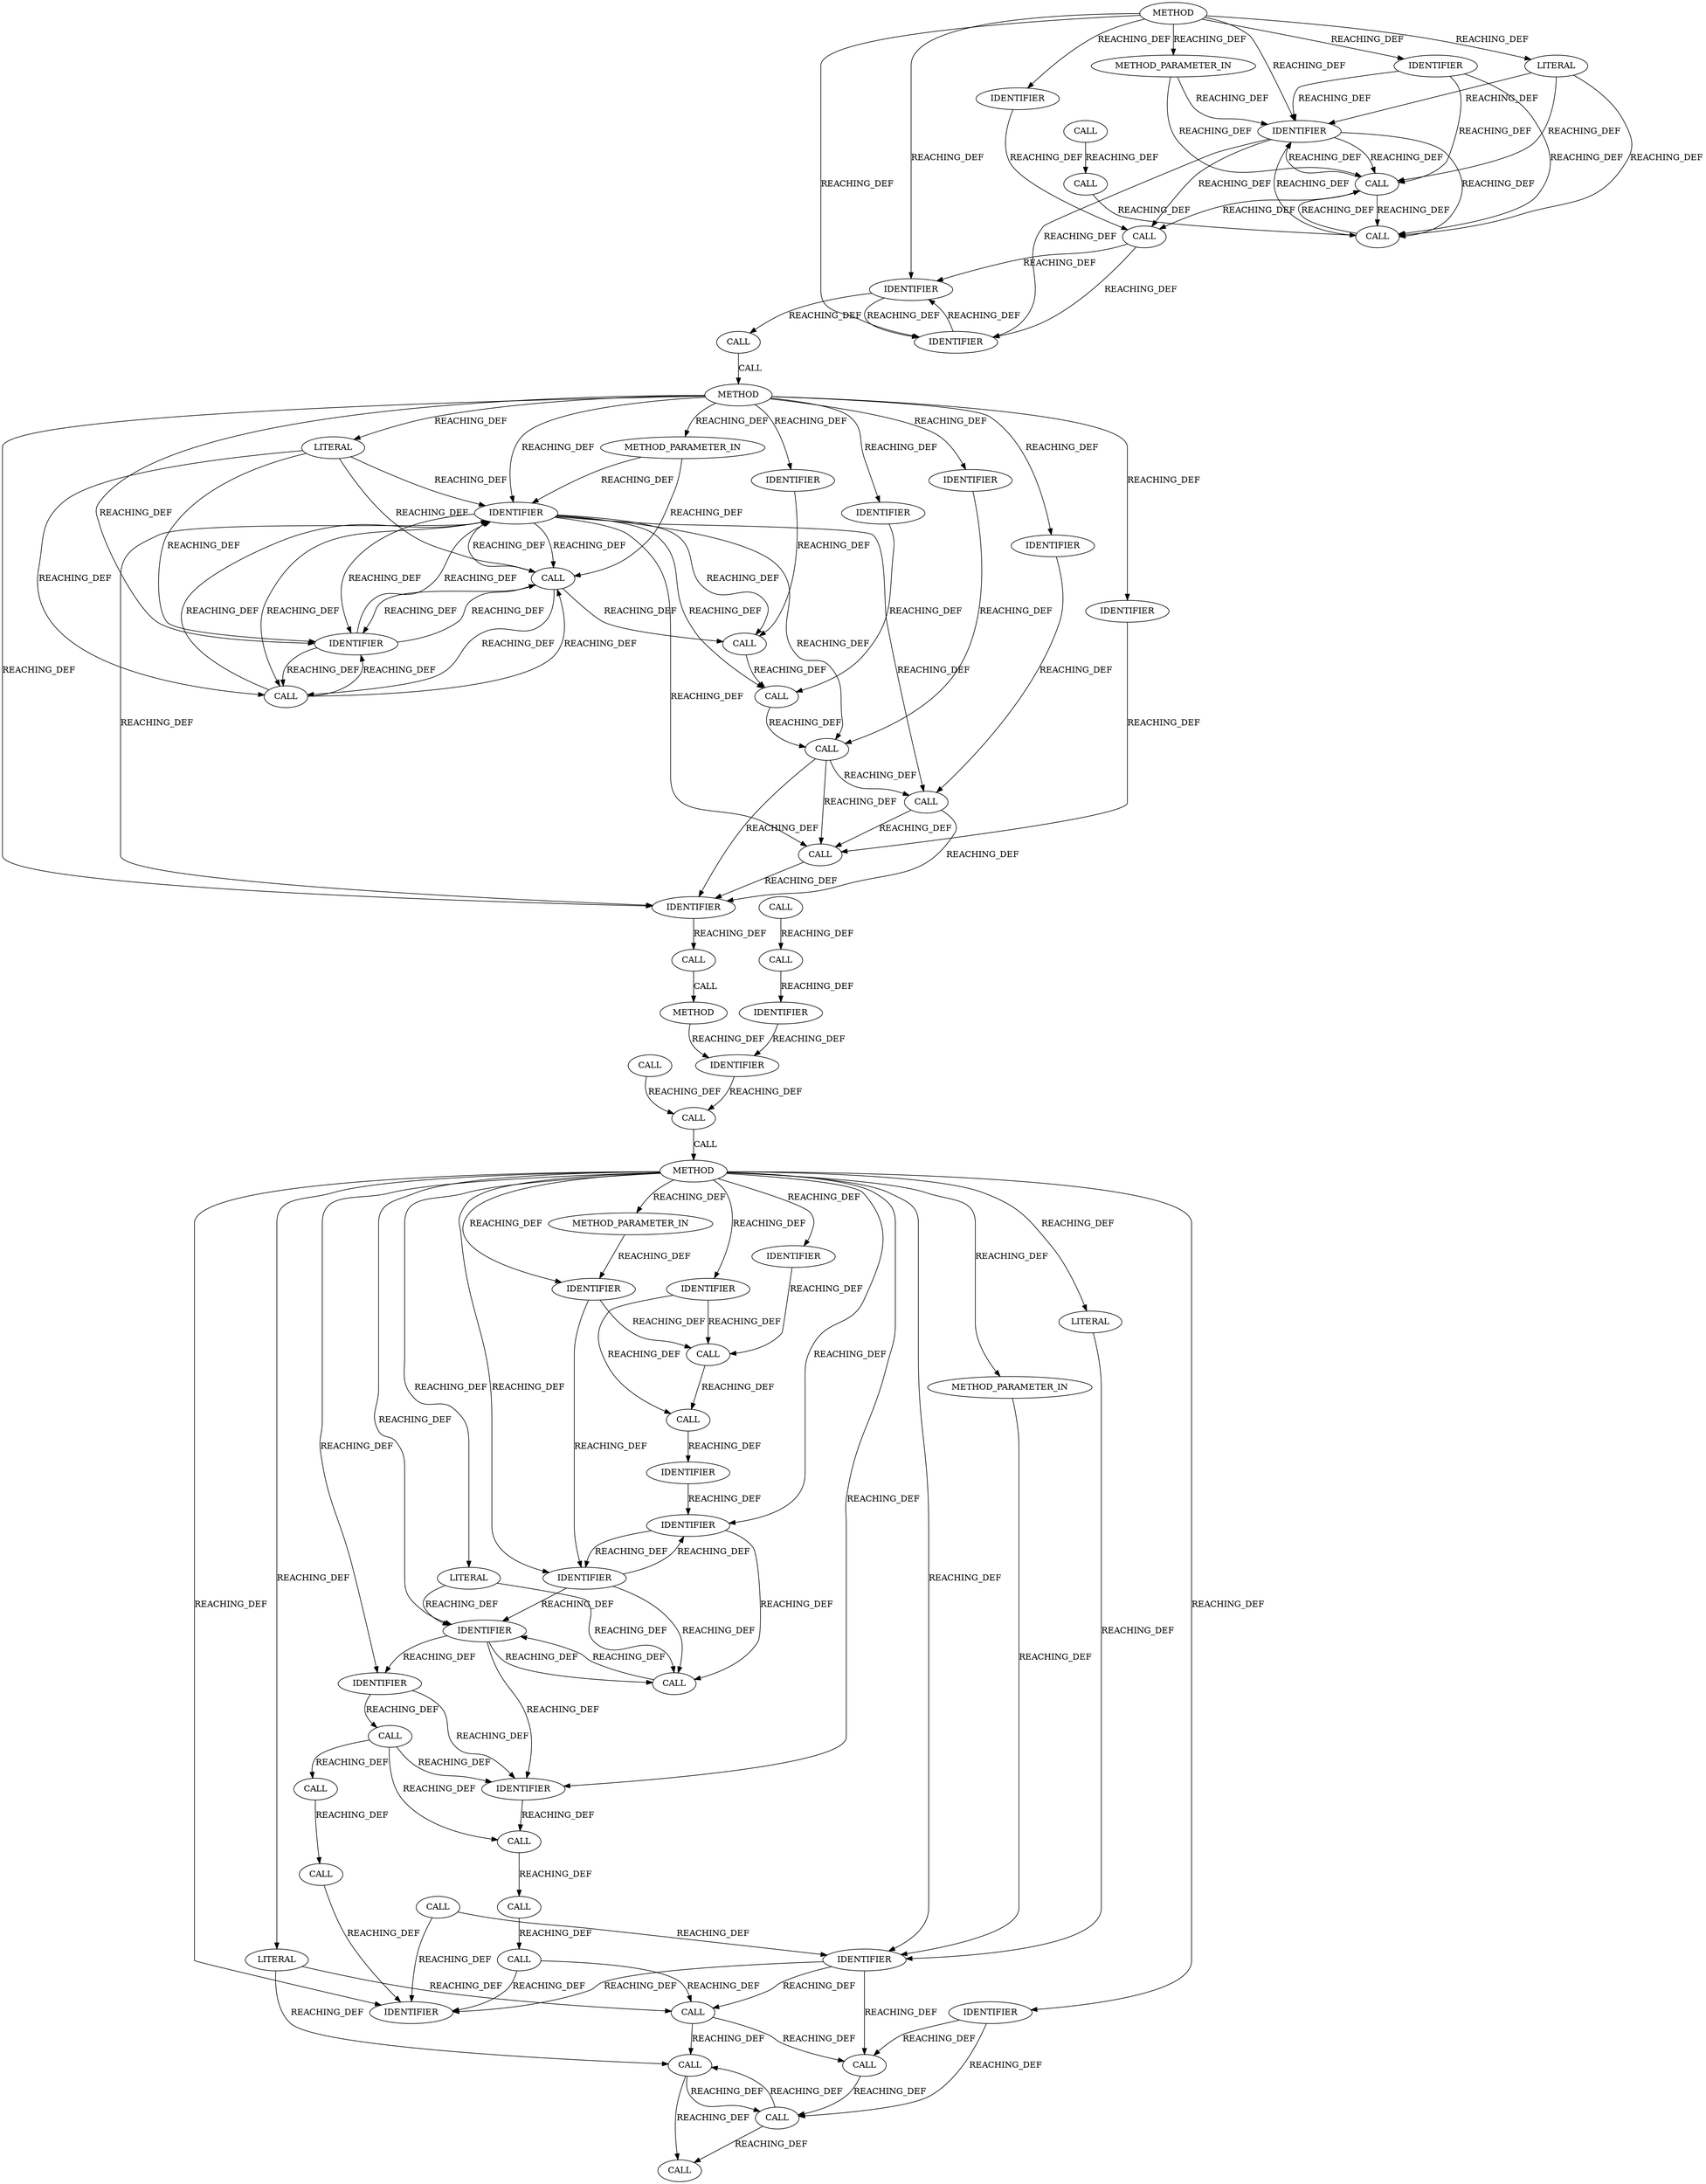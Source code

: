 strict digraph "" {
	node [label="\N"];
	8806	[ARGUMENT_INDEX=1,
		CODE=desc,
		COLUMN_NUMBER=26,
		LINE_NUMBER=2729,
		NAME=desc,
		ORDER=1,
		TYPE_FULL_NAME="ceph_frame_desc*",
		filename="messenger_v2.c",
		label=IDENTIFIER];
	8846	[ARGUMENT_INDEX=2,
		CODE=desc,
		COLUMN_NUMBER=40,
		LINE_NUMBER=2741,
		NAME=desc,
		ORDER=2,
		TYPE_FULL_NAME="ceph_frame_desc*",
		filename="messenger_v2.c",
		label=IDENTIFIER];
	8806 -> 8846	[VARIABLE=desc,
		label=REACHING_DEF];
	8840	[ARGUMENT_INDEX=2,
		CODE="decode_preamble(con->v2.in_buf, desc)",
		COLUMN_NUMBER=8,
		DISPATCH_TYPE=STATIC_DISPATCH,
		LINE_NUMBER=2741,
		METHOD_FULL_NAME=decode_preamble,
		NAME=decode_preamble,
		ORDER=2,
		TYPE_FULL_NAME="<empty>",
		filename="messenger_v2.c",
		label=CALL];
	8846 -> 8840	[VARIABLE=desc,
		label=REACHING_DEF];
	9410	[ARGUMENT_INDEX=3,
		CODE=con,
		COLUMN_NUMBER=50,
		LINE_NUMBER=2921,
		NAME=con,
		ORDER=3,
		TYPE_FULL_NAME="ceph_connection*",
		filename="messenger_v2.c",
		label=IDENTIFIER];
	9411	[ARGUMENT_INDEX=4,
		CODE="con->state",
		COLUMN_NUMBER=55,
		DISPATCH_TYPE=STATIC_DISPATCH,
		LINE_NUMBER=2921,
		METHOD_FULL_NAME="<operator>.indirectFieldAccess",
		NAME="<operator>.indirectFieldAccess",
		ORDER=4,
		TYPE_FULL_NAME="<empty>",
		filename="messenger_v2.c",
		label=CALL];
	9410 -> 9411	[VARIABLE=con,
		label=REACHING_DEF];
	9414	[ARGUMENT_INDEX=5,
		CODE="iov_iter_count(&con->v2.in_iter)",
		COLUMN_NUMBER=7,
		DISPATCH_TYPE=STATIC_DISPATCH,
		LINE_NUMBER=2922,
		METHOD_FULL_NAME=iov_iter_count,
		NAME=iov_iter_count,
		ORDER=5,
		TYPE_FULL_NAME="<empty>",
		filename="messenger_v2.c",
		label=CALL];
	9410 -> 9414	[VARIABLE=con,
		label=REACHING_DEF];
	9423	[ARGUMENT_INDEX=1,
		CODE="con->state",
		COLUMN_NUMBER=6,
		DISPATCH_TYPE=STATIC_DISPATCH,
		LINE_NUMBER=2924,
		METHOD_FULL_NAME="<operator>.indirectFieldAccess",
		NAME="<operator>.indirectFieldAccess",
		ORDER=1,
		TYPE_FULL_NAME="<empty>",
		filename="messenger_v2.c",
		label=CALL];
	9410 -> 9423	[VARIABLE=con,
		label=REACHING_DEF];
	9450	[ARGUMENT_INDEX=1,
		CODE=con,
		COLUMN_NUMBER=23,
		LINE_NUMBER=2936,
		NAME=con,
		ORDER=1,
		TYPE_FULL_NAME="ceph_connection*",
		filename="messenger_v2.c",
		label=IDENTIFIER];
	9410 -> 9450	[VARIABLE=con,
		label=REACHING_DEF];
	9411 -> 9410	[VARIABLE="con->state",
		label=REACHING_DEF];
	9411 -> 9414	[VARIABLE="con->state",
		label=REACHING_DEF];
	9411 -> 9423	[VARIABLE="con->state",
		label=REACHING_DEF];
	9414 -> 9410	[VARIABLE="iov_iter_count(&con->v2.in_iter)",
		label=REACHING_DEF];
	9414 -> 9411	[VARIABLE="iov_iter_count(&con->v2.in_iter)",
		label=REACHING_DEF];
	9423 -> 9450	[VARIABLE="con->state",
		label=REACHING_DEF];
	9461	[ARGUMENT_INDEX=1,
		CODE=con,
		COLUMN_NUMBER=26,
		LINE_NUMBER=2940,
		NAME=con,
		ORDER=1,
		TYPE_FULL_NAME="ceph_connection*",
		filename="messenger_v2.c",
		label=IDENTIFIER];
	9423 -> 9461	[VARIABLE="con->state",
		label=REACHING_DEF];
	9450 -> 9461	[VARIABLE=con,
		label=REACHING_DEF];
	9198	[ARGUMENT_INDEX=4,
		CODE="con->state",
		COLUMN_NUMBER=58,
		DISPATCH_TYPE=STATIC_DISPATCH,
		LINE_NUMBER=2858,
		METHOD_FULL_NAME="<operator>.indirectFieldAccess",
		NAME="<operator>.indirectFieldAccess",
		ORDER=4,
		TYPE_FULL_NAME="<empty>",
		filename="messenger_v2.c",
		label=CALL];
	9196	[ARGUMENT_INDEX=2,
		CODE=__func__,
		COLUMN_NUMBER=43,
		LINE_NUMBER=2858,
		NAME=__func__,
		ORDER=2,
		TYPE_FULL_NAME=ANY,
		filename="messenger_v2.c",
		label=IDENTIFIER];
	9198 -> 9196	[VARIABLE="con->state",
		label=REACHING_DEF];
	9197	[ARGUMENT_INDEX=3,
		CODE=con,
		COLUMN_NUMBER=53,
		LINE_NUMBER=2858,
		NAME=con,
		ORDER=3,
		TYPE_FULL_NAME="ceph_connection*",
		filename="messenger_v2.c",
		label=IDENTIFIER];
	9198 -> 9197	[VARIABLE="con->state",
		label=REACHING_DEF];
	9201	[ARGUMENT_INDEX=5,
		CODE="con->v2.in_state",
		COLUMN_NUMBER=7,
		DISPATCH_TYPE=STATIC_DISPATCH,
		LINE_NUMBER=2859,
		METHOD_FULL_NAME="<operator>.fieldAccess",
		NAME="<operator>.fieldAccess",
		ORDER=5,
		TYPE_FULL_NAME="<empty>",
		filename="messenger_v2.c",
		label=CALL];
	9198 -> 9201	[VARIABLE="con->state",
		label=REACHING_DEF];
	9216	[ARGUMENT_INDEX=1,
		CODE="con->state",
		COLUMN_NUMBER=6,
		DISPATCH_TYPE=STATIC_DISPATCH,
		LINE_NUMBER=2862,
		METHOD_FULL_NAME="<operator>.indirectFieldAccess",
		NAME="<operator>.indirectFieldAccess",
		ORDER=1,
		TYPE_FULL_NAME="<empty>",
		filename="messenger_v2.c",
		label=CALL];
	9198 -> 9216	[VARIABLE="con->state",
		label=REACHING_DEF];
	9196 -> 9198	[VARIABLE=__func__,
		label=REACHING_DEF];
	9196 -> 9197	[VARIABLE=__func__,
		label=REACHING_DEF];
	9196 -> 9201	[VARIABLE=__func__,
		label=REACHING_DEF];
	9197 -> 9198	[VARIABLE=con,
		label=REACHING_DEF];
	9197 -> 9196	[VARIABLE=con,
		label=REACHING_DEF];
	9197 -> 9201	[VARIABLE=con,
		label=REACHING_DEF];
	9197 -> 9216	[VARIABLE=con,
		label=REACHING_DEF];
	9273	[ARGUMENT_INDEX=1,
		CODE=con,
		COLUMN_NUMBER=26,
		LINE_NUMBER=2871,
		NAME=con,
		ORDER=1,
		TYPE_FULL_NAME="ceph_connection*",
		filename="messenger_v2.c",
		label=IDENTIFIER];
	9197 -> 9273	[VARIABLE=con,
		label=REACHING_DEF];
	9229	[ARGUMENT_INDEX=1,
		CODE="con->state",
		COLUMN_NUMBER=13,
		DISPATCH_TYPE=STATIC_DISPATCH,
		LINE_NUMBER=2864,
		METHOD_FULL_NAME="<operator>.indirectFieldAccess",
		NAME="<operator>.indirectFieldAccess",
		ORDER=1,
		TYPE_FULL_NAME="<empty>",
		filename="messenger_v2.c",
		label=CALL];
	9197 -> 9229	[VARIABLE=con,
		label=REACHING_DEF];
	9244	[ARGUMENT_INDEX=1,
		CODE="con->state",
		COLUMN_NUMBER=14,
		DISPATCH_TYPE=STATIC_DISPATCH,
		LINE_NUMBER=2866,
		METHOD_FULL_NAME="<operator>.indirectFieldAccess",
		NAME="<operator>.indirectFieldAccess",
		ORDER=1,
		TYPE_FULL_NAME="<empty>",
		filename="messenger_v2.c",
		label=CALL];
	9197 -> 9244	[VARIABLE=con,
		label=REACHING_DEF];
	9254	[ARGUMENT_INDEX=1,
		CODE="con->state",
		COLUMN_NUMBER=6,
		DISPATCH_TYPE=STATIC_DISPATCH,
		LINE_NUMBER=2868,
		METHOD_FULL_NAME="<operator>.indirectFieldAccess",
		NAME="<operator>.indirectFieldAccess",
		ORDER=1,
		TYPE_FULL_NAME="<empty>",
		filename="messenger_v2.c",
		label=CALL];
	9197 -> 9254	[VARIABLE=con,
		label=REACHING_DEF];
	9249	[ARGUMENT_INDEX=1,
		CODE="con->state",
		COLUMN_NUMBER=7,
		DISPATCH_TYPE=STATIC_DISPATCH,
		LINE_NUMBER=2867,
		METHOD_FULL_NAME="<operator>.indirectFieldAccess",
		NAME="<operator>.indirectFieldAccess",
		ORDER=1,
		TYPE_FULL_NAME="<empty>",
		filename="messenger_v2.c",
		label=CALL];
	9197 -> 9249	[VARIABLE=con,
		label=REACHING_DEF];
	9201 -> 9198	[VARIABLE="con->v2.in_state",
		label=REACHING_DEF];
	9201 -> 9196	[VARIABLE="con->v2.in_state",
		label=REACHING_DEF];
	9201 -> 9197	[VARIABLE="con->v2.in_state",
		label=REACHING_DEF];
	9216 -> 9229	[VARIABLE="con->state",
		label=REACHING_DEF];
	1456	[ARGUMENT_INDEX=1,
		CODE="p + CEPH_PREAMBLE_LEN",
		COLUMN_NUMBER=15,
		DISPATCH_TYPE=STATIC_DISPATCH,
		LINE_NUMBER=497,
		METHOD_FULL_NAME="<operator>.addition",
		NAME="<operator>.addition",
		ORDER=1,
		TYPE_FULL_NAME="<empty>",
		filename="messenger_v2.c",
		label=CALL];
	1455	[ARGUMENT_INDEX=2,
		CODE="p + CEPH_PREAMBLE_LEN - CEPH_CRC_LEN",
		COLUMN_NUMBER=15,
		DISPATCH_TYPE=STATIC_DISPATCH,
		LINE_NUMBER=497,
		METHOD_FULL_NAME="<operator>.subtraction",
		NAME="<operator>.subtraction",
		ORDER=2,
		TYPE_FULL_NAME="<empty>",
		filename="messenger_v2.c",
		label=CALL];
	1456 -> 1455	[VARIABLE="p + CEPH_PREAMBLE_LEN",
		label=REACHING_DEF];
	1454	[ARGUMENT_INDEX=1,
		CODE=crcp,
		COLUMN_NUMBER=8,
		LINE_NUMBER=497,
		NAME=crcp,
		ORDER=1,
		TYPE_FULL_NAME="void*",
		filename="messenger_v2.c",
		label=IDENTIFIER];
	1455 -> 1454	[VARIABLE="p + CEPH_PREAMBLE_LEN - CEPH_CRC_LEN",
		label=REACHING_DEF];
	9272	[ARGUMENT_INDEX=2,
		CODE="handle_preamble(con)",
		COLUMN_NUMBER=10,
		DISPATCH_TYPE=STATIC_DISPATCH,
		LINE_NUMBER=2871,
		METHOD_FULL_NAME=handle_preamble,
		NAME=handle_preamble,
		ORDER=2,
		TYPE_FULL_NAME="<empty>",
		filename="messenger_v2.c",
		label=CALL];
	9273 -> 9272	[VARIABLE=con,
		label=REACHING_DEF];
	8801	[AST_PARENT_FULL_NAME="messenger_v2.c:<global>",
		AST_PARENT_TYPE=TYPE_DECL,
		CODE="static int handle_preamble(struct ceph_connection *con)
{
	struct ceph_frame_desc *desc = &con->v2.in_desc;
	int ret;

	if (con_\
secure(con)) {
		ret = decrypt_preamble(con);
		if (ret) {
			if (ret == -EBADMSG)
				con->error_msg = \"integrity error, bad preamble \
auth tag\";
			return ret;
		}
	}

	ret = decode_preamble(con->v2.in_buf, desc);
	if (ret) {
		if (ret == -EBADMSG)
			con->error_\
msg = \"integrity error, bad crc\";
		else
			con->error_msg = \"protocol error, bad preamble\";
		return ret;
	}

	dout(\"%s con %p \
tag %d seg_cnt %d %d+%d+%d+%d\\n\", __func__,
	     con, desc->fd_tag, desc->fd_seg_cnt, desc->fd_lens[0],
	     desc->fd_lens[1], \
desc->fd_lens[2], desc->fd_lens[3]);

	if (!con_secure(con))
		return prepare_read_control(con);

	if (desc->fd_lens[0] > CEPH_PREAMBLE_\
INLINE_LEN)
		return prepare_read_control_remainder(con);

	return __handle_control(con, CTRL_BODY(con->v2.in_buf));
}",
		COLUMN_NUMBER=1,
		COLUMN_NUMBER_END=30,
		FILENAME="messenger_v2.c",
		FULL_NAME=handle_preamble,
		IS_EXTERNAL=false,
		LINE_NUMBER=2727,
		LINE_NUMBER_END=2760,
		NAME=handle_preamble,
		ORDER=106,
		SIGNATURE="int handle_preamble (ceph_connection*)",
		filename="messenger_v2.c",
		label=METHOD];
	9272 -> 8801	[label=CALL];
	9229 -> 9244	[VARIABLE="con->state",
		label=REACHING_DEF];
	1469	[ARGUMENT_INDEX=1,
		CODE=crcp,
		COLUMN_NUMBER=21,
		LINE_NUMBER=501,
		NAME=crcp,
		ORDER=1,
		TYPE_FULL_NAME="void*",
		filename="messenger_v2.c",
		label=IDENTIFIER];
	1454 -> 1469	[VARIABLE=crcp,
		label=REACHING_DEF];
	1498	[ARGUMENT_INDEX=1,
		CODE="&p",
		COLUMN_NUMBER=31,
		DISPATCH_TYPE=STATIC_DISPATCH,
		LINE_NUMBER=511,
		METHOD_FULL_NAME="<operator>.addressOf",
		NAME="<operator>.addressOf",
		ORDER=1,
		TYPE_FULL_NAME="<empty>",
		filename="messenger_v2.c",
		label=CALL];
	1497	[ARGUMENT_INDEX=2,
		CODE="ceph_decode_8(&p)",
		COLUMN_NUMBER=17,
		DISPATCH_TYPE=STATIC_DISPATCH,
		LINE_NUMBER=511,
		METHOD_FULL_NAME=ceph_decode_8,
		NAME=ceph_decode_8,
		ORDER=2,
		TYPE_FULL_NAME="<empty>",
		filename="messenger_v2.c",
		label=CALL];
	1498 -> 1497	[VARIABLE="&p",
		label=REACHING_DEF];
	1505	[ARGUMENT_INDEX=1,
		CODE="&p",
		COLUMN_NUMBER=35,
		DISPATCH_TYPE=STATIC_DISPATCH,
		LINE_NUMBER=512,
		METHOD_FULL_NAME="<operator>.addressOf",
		NAME="<operator>.addressOf",
		ORDER=1,
		TYPE_FULL_NAME="<empty>",
		filename="messenger_v2.c",
		label=CALL];
	1498 -> 1505	[VARIABLE="&p",
		label=REACHING_DEF];
	1506	[ARGUMENT_INDEX=1,
		CODE=p,
		COLUMN_NUMBER=36,
		LINE_NUMBER=512,
		NAME=p,
		ORDER=1,
		TYPE_FULL_NAME="void*",
		filename="messenger_v2.c",
		label=IDENTIFIER];
	1498 -> 1506	[VARIABLE="&p",
		label=REACHING_DEF];
	1494	[ARGUMENT_INDEX=1,
		CODE="desc->fd_tag",
		COLUMN_NUMBER=2,
		DISPATCH_TYPE=STATIC_DISPATCH,
		LINE_NUMBER=511,
		METHOD_FULL_NAME="<operator>.indirectFieldAccess",
		NAME="<operator>.indirectFieldAccess",
		ORDER=1,
		TYPE_FULL_NAME="<empty>",
		filename="messenger_v2.c",
		label=CALL];
	1497 -> 1494	[VARIABLE="ceph_decode_8(&p)",
		label=REACHING_DEF];
	1504	[ARGUMENT_INDEX=2,
		CODE="ceph_decode_8(&p)",
		COLUMN_NUMBER=21,
		DISPATCH_TYPE=STATIC_DISPATCH,
		LINE_NUMBER=512,
		METHOD_FULL_NAME=ceph_decode_8,
		NAME=ceph_decode_8,
		ORDER=2,
		TYPE_FULL_NAME="<empty>",
		filename="messenger_v2.c",
		label=CALL];
	1505 -> 1504	[VARIABLE="&p",
		label=REACHING_DEF];
	1506 -> 1505	[VARIABLE=p,
		label=REACHING_DEF];
	9408	[ARGUMENT_INDEX=1,
		CODE="\"%s con %p state %d need %zu\\n\"",
		COLUMN_NUMBER=7,
		LINE_NUMBER=2921,
		ORDER=1,
		TYPE_FULL_NAME=char,
		filename="messenger_v2.c",
		label=LITERAL];
	9408 -> 9410	[VARIABLE="\"%s con %p state %d need %zu\\n\"",
		label=REACHING_DEF];
	9408 -> 9411	[VARIABLE="\"%s con %p state %d need %zu\\n\"",
		label=REACHING_DEF];
	9408 -> 9414	[VARIABLE="\"%s con %p state %d need %zu\\n\"",
		label=REACHING_DEF];
	8801 -> 8846	[label=REACHING_DEF];
	1509	[ARGUMENT_INDEX=1,
		CODE="desc->fd_seg_cnt < 1",
		COLUMN_NUMBER=6,
		DISPATCH_TYPE=STATIC_DISPATCH,
		LINE_NUMBER=513,
		METHOD_FULL_NAME="<operator>.lessThan",
		NAME="<operator>.lessThan",
		ORDER=1,
		TYPE_FULL_NAME="<empty>",
		filename="messenger_v2.c",
		label=CALL];
	1508	[ARGUMENT_INDEX=-1,
		CODE="desc->fd_seg_cnt < 1 ||
	    desc->fd_seg_cnt > CEPH_FRAME_MAX_SEGMENT_COUNT",
		COLUMN_NUMBER=6,
		DISPATCH_TYPE=STATIC_DISPATCH,
		LINE_NUMBER=513,
		METHOD_FULL_NAME="<operator>.logicalOr",
		NAME="<operator>.logicalOr",
		ORDER=1,
		TYPE_FULL_NAME="<empty>",
		filename="messenger_v2.c",
		label=CALL];
	1509 -> 1508	[VARIABLE="desc->fd_seg_cnt < 1",
		label=REACHING_DEF];
	1514	[ARGUMENT_INDEX=2,
		CODE="desc->fd_seg_cnt > CEPH_FRAME_MAX_SEGMENT_COUNT",
		COLUMN_NUMBER=6,
		DISPATCH_TYPE=STATIC_DISPATCH,
		LINE_NUMBER=514,
		METHOD_FULL_NAME="<operator>.greaterThan",
		NAME="<operator>.greaterThan",
		ORDER=2,
		TYPE_FULL_NAME="<empty>",
		filename="messenger_v2.c",
		label=CALL];
	1509 -> 1514	[VARIABLE="desc->fd_seg_cnt < 1",
		label=REACHING_DEF];
	1514 -> 1509	[VARIABLE="desc->fd_seg_cnt > CEPH_FRAME_MAX_SEGMENT_COUNT",
		label=REACHING_DEF];
	1514 -> 1508	[VARIABLE="desc->fd_seg_cnt > CEPH_FRAME_MAX_SEGMENT_COUNT",
		label=REACHING_DEF];
	1489	[ARGUMENT_INDEX=2,
		CODE=0,
		COLUMN_NUMBER=15,
		LINE_NUMBER=509,
		ORDER=2,
		TYPE_FULL_NAME=int,
		filename="messenger_v2.c",
		label=LITERAL];
	1488	[ARGUMENT_INDEX=1,
		CODE=desc,
		COLUMN_NUMBER=9,
		LINE_NUMBER=509,
		NAME=desc,
		ORDER=1,
		TYPE_FULL_NAME="ceph_frame_desc*",
		filename="messenger_v2.c",
		label=IDENTIFIER];
	1489 -> 1488	[VARIABLE=0,
		label=REACHING_DEF];
	1511	[ARGUMENT_INDEX=1,
		CODE=desc,
		COLUMN_NUMBER=6,
		LINE_NUMBER=513,
		NAME=desc,
		ORDER=1,
		TYPE_FULL_NAME="ceph_frame_desc*",
		filename="messenger_v2.c",
		label=IDENTIFIER];
	1488 -> 1511	[VARIABLE=desc,
		label=REACHING_DEF];
	1515	[ARGUMENT_INDEX=1,
		CODE="desc->fd_seg_cnt",
		COLUMN_NUMBER=6,
		DISPATCH_TYPE=STATIC_DISPATCH,
		LINE_NUMBER=514,
		METHOD_FULL_NAME="<operator>.indirectFieldAccess",
		NAME="<operator>.indirectFieldAccess",
		ORDER=1,
		TYPE_FULL_NAME="<empty>",
		filename="messenger_v2.c",
		label=CALL];
	1488 -> 1515	[VARIABLE=desc,
		label=REACHING_DEF];
	1510	[ARGUMENT_INDEX=1,
		CODE="desc->fd_seg_cnt",
		COLUMN_NUMBER=6,
		DISPATCH_TYPE=STATIC_DISPATCH,
		LINE_NUMBER=513,
		METHOD_FULL_NAME="<operator>.indirectFieldAccess",
		NAME="<operator>.indirectFieldAccess",
		ORDER=1,
		TYPE_FULL_NAME="<empty>",
		filename="messenger_v2.c",
		label=CALL];
	1488 -> 1510	[VARIABLE=desc,
		label=REACHING_DEF];
	9247	[ARGUMENT_INDEX=2,
		CODE=CEPH_CON_S_V2_HELLO,
		COLUMN_NUMBER=28,
		LINE_NUMBER=2866,
		NAME=CEPH_CON_S_V2_HELLO,
		ORDER=2,
		TYPE_FULL_NAME=ANY,
		filename="messenger_v2.c",
		label=IDENTIFIER];
	9247 -> 9244	[VARIABLE=CEPH_CON_S_V2_HELLO,
		label=REACHING_DEF];
	9244 -> 9273	[VARIABLE="con->state",
		label=REACHING_DEF];
	9244 -> 9254	[VARIABLE="con->state",
		label=REACHING_DEF];
	9244 -> 9249	[VARIABLE="con->state",
		label=REACHING_DEF];
	8807	[ARGUMENT_INDEX=2,
		CODE="&con->v2.in_desc",
		COLUMN_NUMBER=33,
		DISPATCH_TYPE=STATIC_DISPATCH,
		LINE_NUMBER=2729,
		METHOD_FULL_NAME="<operator>.addressOf",
		NAME="<operator>.addressOf",
		ORDER=2,
		TYPE_FULL_NAME="<empty>",
		filename="messenger_v2.c",
		label=CALL];
	8807 -> 8806	[VARIABLE="&con->v2.in_desc",
		label=REACHING_DEF];
	9403	[AST_PARENT_FULL_NAME="messenger_v2.c:<global>",
		AST_PARENT_TYPE=TYPE_DECL,
		CODE="int ceph_con_v2_try_read(struct ceph_connection *con)
{
	int ret;

	dout(\"%s con %p state %d need %zu\\n\", __func__, con, con->state,
	     \
iov_iter_count(&con->v2.in_iter));

	if (con->state == CEPH_CON_S_PREOPEN)
		return 0;

	/*
	 * We should always have something \
pending here.  If not,
	 * avoid calling populate_in_iter() as if we read something
	 * (ceph_tcp_recv() would immediately return \
1).
	 */
	if (WARN_ON(!iov_iter_count(&con->v2.in_iter)))
		return -ENODATA;

	for (;;) {
		ret = ceph_tcp_recv(con);
		if (ret <= \
0)
			return ret;

		ret = populate_in_iter(con);
		if (ret <= 0) {
			if (ret && ret != -EAGAIN && !con->error_msg)
				con->error_\
msg = \"read processing error\";
			return ret;
		}
	}
}",
		COLUMN_NUMBER=1,
		COLUMN_NUMBER_END=1,
		FILENAME="messenger_v2.c",
		FULL_NAME=ceph_con_v2_try_read,
		IS_EXTERNAL=false,
		LINE_NUMBER=2917,
		LINE_NUMBER_END=2947,
		NAME=ceph_con_v2_try_read,
		ORDER=112,
		SIGNATURE="int ceph_con_v2_try_read (ceph_connection*)",
		filename="messenger_v2.c",
		label=METHOD];
	9403 -> 9410	[label=REACHING_DEF];
	9403 -> 9450	[label=REACHING_DEF];
	9403 -> 9408	[label=REACHING_DEF];
	9404	[CODE="struct ceph_connection *con",
		COLUMN_NUMBER=26,
		EVALUATION_STRATEGY=BY_VALUE,
		INDEX=1,
		IS_VARIADIC=false,
		LINE_NUMBER=2917,
		NAME=con,
		ORDER=1,
		TYPE_FULL_NAME="ceph_connection*",
		filename="messenger_v2.c",
		label=METHOD_PARAMETER_IN];
	9403 -> 9404	[label=REACHING_DEF];
	9409	[ARGUMENT_INDEX=2,
		CODE=__func__,
		COLUMN_NUMBER=40,
		LINE_NUMBER=2921,
		NAME=__func__,
		ORDER=2,
		TYPE_FULL_NAME=ANY,
		filename="messenger_v2.c",
		label=IDENTIFIER];
	9403 -> 9409	[label=REACHING_DEF];
	9426	[ARGUMENT_INDEX=2,
		CODE=CEPH_CON_S_PREOPEN,
		COLUMN_NUMBER=20,
		LINE_NUMBER=2924,
		NAME=CEPH_CON_S_PREOPEN,
		ORDER=2,
		TYPE_FULL_NAME=ANY,
		filename="messenger_v2.c",
		label=IDENTIFIER];
	9403 -> 9426	[label=REACHING_DEF];
	9403 -> 9461	[label=REACHING_DEF];
	9404 -> 9410	[VARIABLE=con,
		label=REACHING_DEF];
	9404 -> 9411	[VARIABLE=con,
		label=REACHING_DEF];
	9409 -> 9410	[VARIABLE=__func__,
		label=REACHING_DEF];
	9409 -> 9411	[VARIABLE=__func__,
		label=REACHING_DEF];
	9409 -> 9414	[VARIABLE=__func__,
		label=REACHING_DEF];
	9426 -> 9423	[VARIABLE=CEPH_CON_S_PREOPEN,
		label=REACHING_DEF];
	9461 -> 9450	[VARIABLE=con,
		label=REACHING_DEF];
	9460	[ARGUMENT_INDEX=2,
		CODE="populate_in_iter(con)",
		COLUMN_NUMBER=9,
		DISPATCH_TYPE=STATIC_DISPATCH,
		LINE_NUMBER=2940,
		METHOD_FULL_NAME=populate_in_iter,
		NAME=populate_in_iter,
		ORDER=2,
		TYPE_FULL_NAME="<empty>",
		filename="messenger_v2.c",
		label=CALL];
	9461 -> 9460	[VARIABLE=con,
		label=REACHING_DEF];
	1458	[ARGUMENT_INDEX=2,
		CODE=CEPH_PREAMBLE_LEN,
		COLUMN_NUMBER=19,
		LINE_NUMBER=497,
		NAME=CEPH_PREAMBLE_LEN,
		ORDER=2,
		TYPE_FULL_NAME=ANY,
		filename="messenger_v2.c",
		label=IDENTIFIER];
	1458 -> 1456	[VARIABLE=CEPH_PREAMBLE_LEN,
		label=REACHING_DEF];
	1448	[AST_PARENT_FULL_NAME="messenger_v2.c:<global>",
		AST_PARENT_TYPE=TYPE_DECL,
		CODE="static int decode_preamble(void *p, struct ceph_frame_desc *desc)
{
	void *crcp = p + CEPH_PREAMBLE_LEN - CEPH_CRC_LEN;
	u32 crc, \
expected_crc;
	int i;

	crc = crc32c(0, p, crcp - p);
	expected_crc = get_unaligned_le32(crcp);
	if (crc != expected_crc) {
		pr_\
err(\"bad preamble crc, calculated %u, expected %u\\n\",
		       crc, expected_crc);
		return -EBADMSG;
	}

	memset(desc, 0, sizeof(*\
desc));

	desc->fd_tag = ceph_decode_8(&p);
	desc->fd_seg_cnt = ceph_decode_8(&p);
	if (desc->fd_seg_cnt < 1 ||
	    desc->fd_seg_\
cnt > CEPH_FRAME_MAX_SEGMENT_COUNT) {
		pr_err(\"bad segment count %d\\n\", desc->fd_seg_cnt);
		return -EINVAL;
	}
	for (i = 0; i < \
desc->fd_seg_cnt; i++) {
		desc->fd_lens[i] = ceph_decode_32(&p);
		desc->fd_aligns[i] = ceph_decode_16(&p);
	}

	/*
	 * This would \
fire for FRAME_TAG_WAIT (it has one empty
	 * segment), but we should never get it as client.
	 */
	if (!desc->fd_lens[desc->fd_\
seg_cnt - 1]) {
		pr_err(\"last segment empty\\n\");
		return -EINVAL;
	}

	if (desc->fd_l...",
		COLUMN_NUMBER=1,
		COLUMN_NUMBER_END=1,
		FILENAME="messenger_v2.c",
		FULL_NAME=decode_preamble,
		IS_EXTERNAL=false,
		LINE_NUMBER=495,
		LINE_NUMBER_END=550,
		NAME=decode_preamble,
		ORDER=36,
		SIGNATURE="int decode_preamble (void*,ceph_frame_desc*)",
		filename="messenger_v2.c",
		label=METHOD];
	8840 -> 1448	[label=CALL];
	9190	[AST_PARENT_FULL_NAME="messenger_v2.c:<global>",
		AST_PARENT_TYPE=TYPE_DECL,
		CODE="static int populate_in_iter(struct ceph_connection *con)
{
	int ret;

	dout(\"%s con %p state %d in_state %d\\n\", __func__, con, \
con->state,
	     con->v2.in_state);
	WARN_ON(iov_iter_count(&con->v2.in_iter));

	if (con->state == CEPH_CON_S_V2_BANNER_PREFIX) {
		\
ret = process_banner_prefix(con);
	} else if (con->state == CEPH_CON_S_V2_BANNER_PAYLOAD) {
		ret = process_banner_payload(con);
	} \
else if ((con->state >= CEPH_CON_S_V2_HELLO &&
		    con->state <= CEPH_CON_S_V2_SESSION_RECONNECT) ||
		   con->state == CEPH_CON_\
S_OPEN) {
		switch (con->v2.in_state) {
		case IN_S_HANDLE_PREAMBLE:
			ret = handle_preamble(con);
			break;
		case IN_S_HANDLE_\
CONTROL:
			ret = handle_control(con);
			break;
		case IN_S_HANDLE_CONTROL_REMAINDER:
			ret = handle_control_remainder(con);
			\
break;
		case IN_S_PREPARE_READ_DATA:
			ret = prepare_read_data(con);
			break;
		case IN_S_PREPARE_READ_DATA_CONT:
			prepare_\
read_data_cont(con);
			ret = 0;
			break;
		case IN_S_PREPARE_READ_ENC_PAGE:
			prepa...",
		COLUMN_NUMBER=1,
		COLUMN_NUMBER_END=7,
		FILENAME="messenger_v2.c",
		FULL_NAME=populate_in_iter,
		IS_EXTERNAL=false,
		LINE_NUMBER=2854,
		LINE_NUMBER_END=2870,
		NAME=populate_in_iter,
		ORDER=111,
		SIGNATURE="int populate_in_iter (ceph_connection*)",
		filename="messenger_v2.c",
		label=METHOD];
	9460 -> 9190	[label=CALL];
	9190 -> 9196	[label=REACHING_DEF];
	9190 -> 9197	[label=REACHING_DEF];
	9190 -> 9273	[label=REACHING_DEF];
	9190 -> 9247	[label=REACHING_DEF];
	9219	[ARGUMENT_INDEX=2,
		CODE=CEPH_CON_S_V2_BANNER_PREFIX,
		COLUMN_NUMBER=20,
		LINE_NUMBER=2862,
		NAME=CEPH_CON_S_V2_BANNER_PREFIX,
		ORDER=2,
		TYPE_FULL_NAME=ANY,
		filename="messenger_v2.c",
		label=IDENTIFIER];
	9190 -> 9219	[label=REACHING_DEF];
	9191	[CODE="struct ceph_connection *con",
		COLUMN_NUMBER=29,
		EVALUATION_STRATEGY=BY_VALUE,
		INDEX=1,
		IS_VARIADIC=false,
		LINE_NUMBER=2854,
		NAME=con,
		ORDER=1,
		TYPE_FULL_NAME="ceph_connection*",
		filename="messenger_v2.c",
		label=METHOD_PARAMETER_IN];
	9190 -> 9191	[label=REACHING_DEF];
	9195	[ARGUMENT_INDEX=1,
		CODE="\"%s con %p state %d in_state %d\\n\"",
		COLUMN_NUMBER=7,
		LINE_NUMBER=2858,
		ORDER=1,
		TYPE_FULL_NAME=char,
		filename="messenger_v2.c",
		label=LITERAL];
	9190 -> 9195	[label=REACHING_DEF];
	9232	[ARGUMENT_INDEX=2,
		CODE=CEPH_CON_S_V2_BANNER_PAYLOAD,
		COLUMN_NUMBER=27,
		LINE_NUMBER=2864,
		NAME=CEPH_CON_S_V2_BANNER_PAYLOAD,
		ORDER=2,
		TYPE_FULL_NAME=ANY,
		filename="messenger_v2.c",
		label=IDENTIFIER];
	9190 -> 9232	[label=REACHING_DEF];
	9252	[ARGUMENT_INDEX=2,
		CODE=CEPH_CON_S_V2_SESSION_RECONNECT,
		COLUMN_NUMBER=21,
		LINE_NUMBER=2867,
		NAME=CEPH_CON_S_V2_SESSION_RECONNECT,
		ORDER=2,
		TYPE_FULL_NAME=ANY,
		filename="messenger_v2.c",
		label=IDENTIFIER];
	9190 -> 9252	[label=REACHING_DEF];
	9257	[ARGUMENT_INDEX=2,
		CODE=CEPH_CON_S_OPEN,
		COLUMN_NUMBER=20,
		LINE_NUMBER=2868,
		NAME=CEPH_CON_S_OPEN,
		ORDER=2,
		TYPE_FULL_NAME=ANY,
		filename="messenger_v2.c",
		label=IDENTIFIER];
	9190 -> 9257	[label=REACHING_DEF];
	9415	[ARGUMENT_INDEX=1,
		CODE="&con->v2.in_iter",
		COLUMN_NUMBER=22,
		DISPATCH_TYPE=STATIC_DISPATCH,
		LINE_NUMBER=2922,
		METHOD_FULL_NAME="<operator>.addressOf",
		NAME="<operator>.addressOf",
		ORDER=1,
		TYPE_FULL_NAME="<empty>",
		filename="messenger_v2.c",
		label=CALL];
	9415 -> 9414	[VARIABLE="&con->v2.in_iter",
		label=REACHING_DEF];
	1470	[ARGUMENT_INDEX=2,
		CODE=p,
		COLUMN_NUMBER=28,
		LINE_NUMBER=501,
		NAME=p,
		ORDER=2,
		TYPE_FULL_NAME="void*",
		filename="messenger_v2.c",
		label=IDENTIFIER];
	1469 -> 1470	[VARIABLE=crcp,
		label=REACHING_DEF];
	1468	[ARGUMENT_INDEX=3,
		CODE="crcp - p",
		COLUMN_NUMBER=21,
		DISPATCH_TYPE=STATIC_DISPATCH,
		LINE_NUMBER=501,
		METHOD_FULL_NAME="<operator>.subtraction",
		NAME="<operator>.subtraction",
		ORDER=3,
		TYPE_FULL_NAME="<empty>",
		filename="messenger_v2.c",
		label=CALL];
	1469 -> 1468	[VARIABLE=crcp,
		label=REACHING_DEF];
	1494 -> 1511	[VARIABLE="desc->fd_tag",
		label=REACHING_DEF];
	1448 -> 1506	[label=REACHING_DEF];
	1448 -> 1489	[label=REACHING_DEF];
	1448 -> 1488	[label=REACHING_DEF];
	1448 -> 1458	[label=REACHING_DEF];
	1448 -> 1469	[label=REACHING_DEF];
	1449	[CODE="void *p",
		COLUMN_NUMBER=28,
		EVALUATION_STRATEGY=BY_VALUE,
		INDEX=1,
		IS_VARIADIC=false,
		LINE_NUMBER=495,
		NAME=p,
		ORDER=1,
		TYPE_FULL_NAME="void*",
		filename="messenger_v2.c",
		label=METHOD_PARAMETER_IN];
	1448 -> 1449	[label=REACHING_DEF];
	1450	[CODE="struct ceph_frame_desc *desc",
		COLUMN_NUMBER=37,
		EVALUATION_STRATEGY=BY_VALUE,
		INDEX=2,
		IS_VARIADIC=false,
		LINE_NUMBER=495,
		NAME=desc,
		ORDER=2,
		TYPE_FULL_NAME="ceph_frame_desc*",
		filename="messenger_v2.c",
		label=METHOD_PARAMETER_IN];
	1448 -> 1450	[label=REACHING_DEF];
	1457	[ARGUMENT_INDEX=1,
		CODE=p,
		COLUMN_NUMBER=15,
		LINE_NUMBER=497,
		NAME=p,
		ORDER=1,
		TYPE_FULL_NAME="void*",
		filename="messenger_v2.c",
		label=IDENTIFIER];
	1448 -> 1457	[label=REACHING_DEF];
	1459	[ARGUMENT_INDEX=2,
		CODE=CEPH_CRC_LEN,
		COLUMN_NUMBER=39,
		LINE_NUMBER=497,
		NAME=CEPH_CRC_LEN,
		ORDER=2,
		TYPE_FULL_NAME=ANY,
		filename="messenger_v2.c",
		label=IDENTIFIER];
	1448 -> 1459	[label=REACHING_DEF];
	1466	[ARGUMENT_INDEX=1,
		CODE=0,
		COLUMN_NUMBER=15,
		LINE_NUMBER=501,
		ORDER=1,
		TYPE_FULL_NAME=int,
		filename="messenger_v2.c",
		label=LITERAL];
	1448 -> 1466	[label=REACHING_DEF];
	1467	[ARGUMENT_INDEX=2,
		CODE=p,
		COLUMN_NUMBER=18,
		LINE_NUMBER=501,
		NAME=p,
		ORDER=2,
		TYPE_FULL_NAME="void*",
		filename="messenger_v2.c",
		label=IDENTIFIER];
	1448 -> 1467	[label=REACHING_DEF];
	1448 -> 1470	[label=REACHING_DEF];
	1499	[ARGUMENT_INDEX=1,
		CODE=p,
		COLUMN_NUMBER=32,
		LINE_NUMBER=511,
		NAME=p,
		ORDER=1,
		TYPE_FULL_NAME="void*",
		filename="messenger_v2.c",
		label=IDENTIFIER];
	1448 -> 1499	[label=REACHING_DEF];
	1448 -> 1511	[label=REACHING_DEF];
	1513	[ARGUMENT_INDEX=2,
		CODE=1,
		COLUMN_NUMBER=25,
		LINE_NUMBER=513,
		ORDER=2,
		TYPE_FULL_NAME=int,
		filename="messenger_v2.c",
		label=LITERAL];
	1448 -> 1513	[label=REACHING_DEF];
	1518	[ARGUMENT_INDEX=2,
		CODE=CEPH_FRAME_MAX_SEGMENT_COUNT,
		COLUMN_NUMBER=25,
		LINE_NUMBER=514,
		NAME=CEPH_FRAME_MAX_SEGMENT_COUNT,
		ORDER=2,
		TYPE_FULL_NAME=ANY,
		filename="messenger_v2.c",
		label=IDENTIFIER];
	1448 -> 1518	[label=REACHING_DEF];
	1449 -> 1457	[VARIABLE=p,
		label=REACHING_DEF];
	1450 -> 1488	[VARIABLE=desc,
		label=REACHING_DEF];
	1457 -> 1456	[VARIABLE=p,
		label=REACHING_DEF];
	1457 -> 1470	[VARIABLE=p,
		label=REACHING_DEF];
	1459 -> 1456	[VARIABLE=CEPH_CRC_LEN,
		label=REACHING_DEF];
	1459 -> 1455	[VARIABLE=CEPH_CRC_LEN,
		label=REACHING_DEF];
	1466 -> 1467	[VARIABLE=0,
		label=REACHING_DEF];
	1466 -> 1468	[VARIABLE=0,
		label=REACHING_DEF];
	1467 -> 1506	[VARIABLE=p,
		label=REACHING_DEF];
	1467 -> 1499	[VARIABLE=p,
		label=REACHING_DEF];
	1467 -> 1468	[VARIABLE=p,
		label=REACHING_DEF];
	1470 -> 1469	[VARIABLE=p,
		label=REACHING_DEF];
	1470 -> 1467	[VARIABLE=p,
		label=REACHING_DEF];
	1470 -> 1468	[VARIABLE=p,
		label=REACHING_DEF];
	1499 -> 1498	[VARIABLE=p,
		label=REACHING_DEF];
	1499 -> 1506	[VARIABLE=p,
		label=REACHING_DEF];
	1513 -> 1509	[VARIABLE=1,
		label=REACHING_DEF];
	1513 -> 1510	[VARIABLE=1,
		label=REACHING_DEF];
	1518 -> 1514	[VARIABLE=CEPH_FRAME_MAX_SEGMENT_COUNT,
		label=REACHING_DEF];
	1518 -> 1515	[VARIABLE=CEPH_FRAME_MAX_SEGMENT_COUNT,
		label=REACHING_DEF];
	8841	[ARGUMENT_INDEX=1,
		CODE="con->v2.in_buf",
		COLUMN_NUMBER=24,
		DISPATCH_TYPE=STATIC_DISPATCH,
		LINE_NUMBER=2741,
		METHOD_FULL_NAME="<operator>.fieldAccess",
		NAME="<operator>.fieldAccess",
		ORDER=1,
		TYPE_FULL_NAME="<empty>",
		filename="messenger_v2.c",
		label=CALL];
	8841 -> 8840	[VARIABLE="con->v2.in_buf",
		label=REACHING_DEF];
	1501	[ARGUMENT_INDEX=1,
		CODE="desc->fd_seg_cnt",
		COLUMN_NUMBER=2,
		DISPATCH_TYPE=STATIC_DISPATCH,
		LINE_NUMBER=512,
		METHOD_FULL_NAME="<operator>.indirectFieldAccess",
		NAME="<operator>.indirectFieldAccess",
		ORDER=1,
		TYPE_FULL_NAME="<empty>",
		filename="messenger_v2.c",
		label=CALL];
	1504 -> 1501	[VARIABLE="ceph_decode_8(&p)",
		label=REACHING_DEF];
	1515 -> 1514	[VARIABLE="desc->fd_seg_cnt",
		label=REACHING_DEF];
	9254 -> 9273	[VARIABLE="con->state",
		label=REACHING_DEF];
	1491	[ARGUMENT_INDEX=1,
		CODE="*desc",
		COLUMN_NUMBER=25,
		DISPATCH_TYPE=STATIC_DISPATCH,
		LINE_NUMBER=509,
		METHOD_FULL_NAME="<operator>.indirection",
		NAME="<operator>.indirection",
		ORDER=1,
		TYPE_FULL_NAME="<empty>",
		filename="messenger_v2.c",
		label=CALL];
	1491 -> 1488	[VARIABLE="*desc",
		label=REACHING_DEF];
	1491 -> 1511	[VARIABLE="*desc",
		label=REACHING_DEF];
	1468 -> 1467	[VARIABLE="crcp - p",
		label=REACHING_DEF];
	1501 -> 1511	[VARIABLE="desc->fd_seg_cnt",
		label=REACHING_DEF];
	1501 -> 1510	[VARIABLE="desc->fd_seg_cnt",
		label=REACHING_DEF];
	1510 -> 1509	[VARIABLE="desc->fd_seg_cnt",
		label=REACHING_DEF];
	1510 -> 1515	[VARIABLE="desc->fd_seg_cnt",
		label=REACHING_DEF];
	9249 -> 9273	[VARIABLE="con->state",
		label=REACHING_DEF];
	9249 -> 9254	[VARIABLE="con->state",
		label=REACHING_DEF];
	9416	[ARGUMENT_INDEX=1,
		CODE="con->v2.in_iter",
		COLUMN_NUMBER=23,
		DISPATCH_TYPE=STATIC_DISPATCH,
		LINE_NUMBER=2922,
		METHOD_FULL_NAME="<operator>.fieldAccess",
		NAME="<operator>.fieldAccess",
		ORDER=1,
		TYPE_FULL_NAME="<empty>",
		filename="messenger_v2.c",
		label=CALL];
	9416 -> 9415	[VARIABLE="con->v2.in_iter",
		label=REACHING_DEF];
	9219 -> 9216	[VARIABLE=CEPH_CON_S_V2_BANNER_PREFIX,
		label=REACHING_DEF];
	9191 -> 9198	[VARIABLE=con,
		label=REACHING_DEF];
	9191 -> 9197	[VARIABLE=con,
		label=REACHING_DEF];
	9195 -> 9198	[VARIABLE="\"%s con %p state %d in_state %d\\n\"",
		label=REACHING_DEF];
	9195 -> 9196	[VARIABLE="\"%s con %p state %d in_state %d\\n\"",
		label=REACHING_DEF];
	9195 -> 9197	[VARIABLE="\"%s con %p state %d in_state %d\\n\"",
		label=REACHING_DEF];
	9195 -> 9201	[VARIABLE="\"%s con %p state %d in_state %d\\n\"",
		label=REACHING_DEF];
	9232 -> 9229	[VARIABLE=CEPH_CON_S_V2_BANNER_PAYLOAD,
		label=REACHING_DEF];
	9252 -> 9249	[VARIABLE=CEPH_CON_S_V2_SESSION_RECONNECT,
		label=REACHING_DEF];
	9257 -> 9254	[VARIABLE=CEPH_CON_S_OPEN,
		label=REACHING_DEF];
	8808	[ARGUMENT_INDEX=1,
		CODE="con->v2.in_desc",
		COLUMN_NUMBER=34,
		DISPATCH_TYPE=STATIC_DISPATCH,
		LINE_NUMBER=2729,
		METHOD_FULL_NAME="<operator>.fieldAccess",
		NAME="<operator>.fieldAccess",
		ORDER=1,
		TYPE_FULL_NAME="<empty>",
		filename="messenger_v2.c",
		label=CALL];
	8808 -> 8807	[VARIABLE="con->v2.in_desc",
		label=REACHING_DEF];
}
